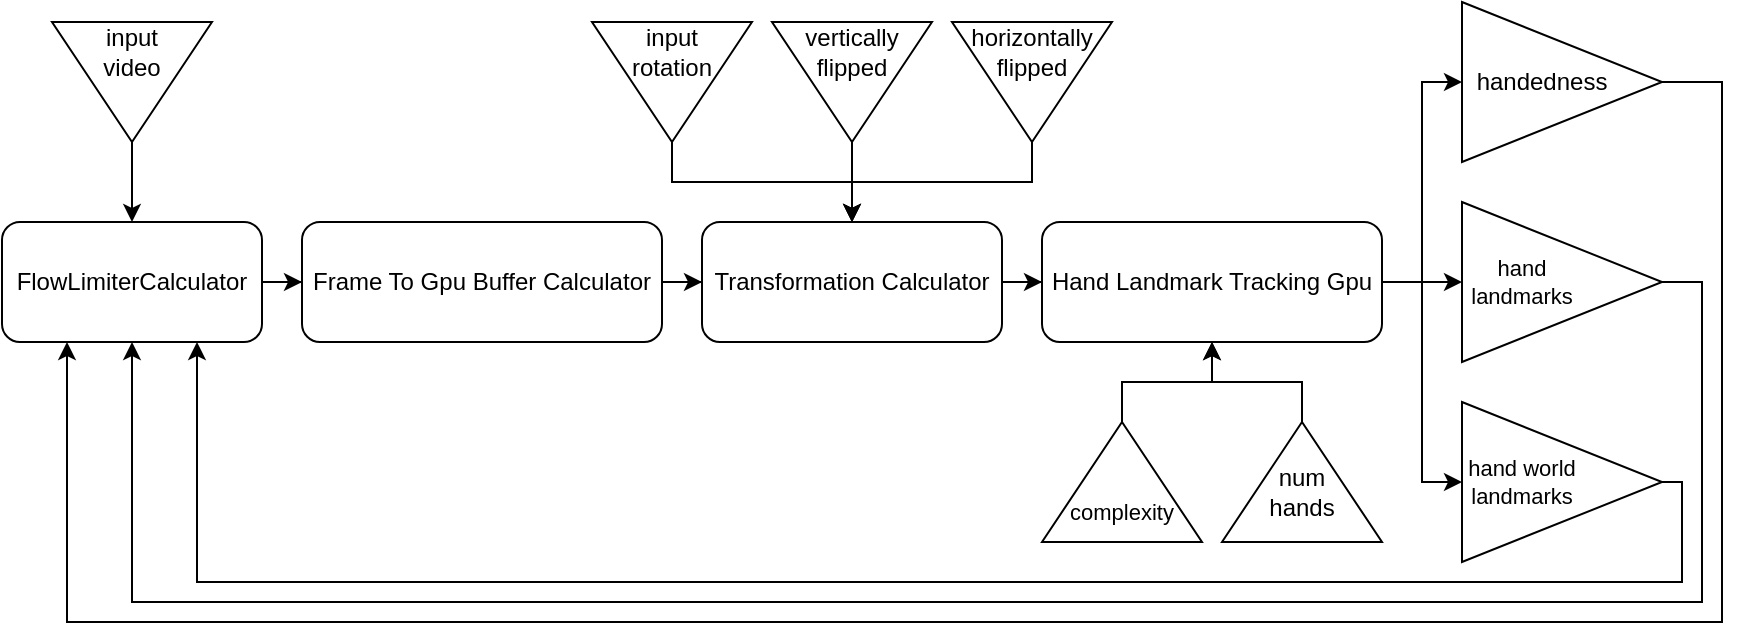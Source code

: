<mxfile version="24.6.4" type="device">
  <diagram id="WQocVdNKlPCn76hvvAIr" name="Pagina-1">
    <mxGraphModel dx="1709" dy="901" grid="1" gridSize="10" guides="1" tooltips="1" connect="1" arrows="1" fold="1" page="1" pageScale="1" pageWidth="827" pageHeight="1169" math="0" shadow="0">
      <root>
        <mxCell id="0" />
        <mxCell id="1" parent="0" />
        <mxCell id="mntwqy6oY0zWZ7ipV4xc-6" style="edgeStyle=orthogonalEdgeStyle;rounded=0;orthogonalLoop=1;jettySize=auto;html=1;entryX=0.5;entryY=0;entryDx=0;entryDy=0;" parent="1" source="mntwqy6oY0zWZ7ipV4xc-1" target="mntwqy6oY0zWZ7ipV4xc-5" edge="1">
          <mxGeometry relative="1" as="geometry" />
        </mxCell>
        <mxCell id="mntwqy6oY0zWZ7ipV4xc-1" value="" style="triangle;whiteSpace=wrap;html=1;direction=south;" parent="1" vertex="1">
          <mxGeometry x="205" y="340" width="80" height="60" as="geometry" />
        </mxCell>
        <mxCell id="mntwqy6oY0zWZ7ipV4xc-4" value="input video" style="text;html=1;strokeColor=none;fillColor=none;align=center;verticalAlign=middle;whiteSpace=wrap;rounded=0;" parent="1" vertex="1">
          <mxGeometry x="215" y="340" width="60" height="30" as="geometry" />
        </mxCell>
        <mxCell id="mntwqy6oY0zWZ7ipV4xc-13" style="edgeStyle=orthogonalEdgeStyle;rounded=0;orthogonalLoop=1;jettySize=auto;html=1;entryX=0;entryY=0.5;entryDx=0;entryDy=0;" parent="1" source="mntwqy6oY0zWZ7ipV4xc-5" target="mntwqy6oY0zWZ7ipV4xc-55" edge="1">
          <mxGeometry relative="1" as="geometry" />
        </mxCell>
        <mxCell id="mntwqy6oY0zWZ7ipV4xc-5" value="FlowLimiterCalculator" style="rounded=1;whiteSpace=wrap;html=1;" parent="1" vertex="1">
          <mxGeometry x="180" y="440" width="130" height="60" as="geometry" />
        </mxCell>
        <mxCell id="mntwqy6oY0zWZ7ipV4xc-11" style="edgeStyle=orthogonalEdgeStyle;rounded=0;orthogonalLoop=1;jettySize=auto;html=1;entryX=0.5;entryY=1;entryDx=0;entryDy=0;" parent="1" source="mntwqy6oY0zWZ7ipV4xc-2" target="mntwqy6oY0zWZ7ipV4xc-15" edge="1">
          <mxGeometry relative="1" as="geometry" />
        </mxCell>
        <mxCell id="mntwqy6oY0zWZ7ipV4xc-16" style="edgeStyle=orthogonalEdgeStyle;rounded=0;orthogonalLoop=1;jettySize=auto;html=1;entryX=0;entryY=0.5;entryDx=0;entryDy=0;" parent="1" source="mntwqy6oY0zWZ7ipV4xc-12" target="mntwqy6oY0zWZ7ipV4xc-15" edge="1">
          <mxGeometry relative="1" as="geometry" />
        </mxCell>
        <mxCell id="mntwqy6oY0zWZ7ipV4xc-12" value="Transformation Calculator" style="rounded=1;whiteSpace=wrap;html=1;" parent="1" vertex="1">
          <mxGeometry x="530" y="440" width="150" height="60" as="geometry" />
        </mxCell>
        <mxCell id="mntwqy6oY0zWZ7ipV4xc-32" style="edgeStyle=orthogonalEdgeStyle;rounded=0;orthogonalLoop=1;jettySize=auto;html=1;entryX=0;entryY=0.5;entryDx=0;entryDy=0;fontSize=11;" parent="1" source="mntwqy6oY0zWZ7ipV4xc-15" target="mntwqy6oY0zWZ7ipV4xc-21" edge="1">
          <mxGeometry relative="1" as="geometry" />
        </mxCell>
        <mxCell id="mntwqy6oY0zWZ7ipV4xc-33" style="edgeStyle=orthogonalEdgeStyle;rounded=0;orthogonalLoop=1;jettySize=auto;html=1;entryX=0;entryY=0.5;entryDx=0;entryDy=0;fontSize=11;" parent="1" source="mntwqy6oY0zWZ7ipV4xc-15" target="mntwqy6oY0zWZ7ipV4xc-28" edge="1">
          <mxGeometry relative="1" as="geometry" />
        </mxCell>
        <mxCell id="mntwqy6oY0zWZ7ipV4xc-34" style="edgeStyle=orthogonalEdgeStyle;rounded=0;orthogonalLoop=1;jettySize=auto;html=1;entryX=0;entryY=0.5;entryDx=0;entryDy=0;fontSize=11;" parent="1" source="mntwqy6oY0zWZ7ipV4xc-15" target="mntwqy6oY0zWZ7ipV4xc-27" edge="1">
          <mxGeometry relative="1" as="geometry" />
        </mxCell>
        <mxCell id="mntwqy6oY0zWZ7ipV4xc-15" value="Hand Landmark Tracking Gpu" style="rounded=1;whiteSpace=wrap;html=1;" parent="1" vertex="1">
          <mxGeometry x="700" y="440" width="170" height="60" as="geometry" />
        </mxCell>
        <mxCell id="mntwqy6oY0zWZ7ipV4xc-40" style="edgeStyle=orthogonalEdgeStyle;rounded=0;orthogonalLoop=1;jettySize=auto;html=1;entryX=0.5;entryY=1;entryDx=0;entryDy=0;fontSize=8;" parent="1" source="mntwqy6oY0zWZ7ipV4xc-37" target="mntwqy6oY0zWZ7ipV4xc-15" edge="1">
          <mxGeometry relative="1" as="geometry" />
        </mxCell>
        <mxCell id="mntwqy6oY0zWZ7ipV4xc-50" style="edgeStyle=orthogonalEdgeStyle;rounded=0;orthogonalLoop=1;jettySize=auto;html=1;entryX=0.5;entryY=0;entryDx=0;entryDy=0;fontSize=12;" parent="1" source="mntwqy6oY0zWZ7ipV4xc-41" target="mntwqy6oY0zWZ7ipV4xc-12" edge="1">
          <mxGeometry relative="1" as="geometry" />
        </mxCell>
        <mxCell id="mntwqy6oY0zWZ7ipV4xc-51" style="edgeStyle=orthogonalEdgeStyle;rounded=0;orthogonalLoop=1;jettySize=auto;html=1;fontSize=12;entryX=0.5;entryY=0;entryDx=0;entryDy=0;" parent="1" source="mntwqy6oY0zWZ7ipV4xc-47" target="mntwqy6oY0zWZ7ipV4xc-12" edge="1">
          <mxGeometry relative="1" as="geometry">
            <mxPoint x="686.75" y="410" as="targetPoint" />
          </mxGeometry>
        </mxCell>
        <mxCell id="mntwqy6oY0zWZ7ipV4xc-52" style="edgeStyle=orthogonalEdgeStyle;rounded=0;orthogonalLoop=1;jettySize=auto;html=1;fontSize=12;entryX=0.5;entryY=0;entryDx=0;entryDy=0;" parent="1" source="mntwqy6oY0zWZ7ipV4xc-43" target="mntwqy6oY0zWZ7ipV4xc-12" edge="1">
          <mxGeometry relative="1" as="geometry">
            <mxPoint x="696.75" y="390" as="targetPoint" />
          </mxGeometry>
        </mxCell>
        <mxCell id="mntwqy6oY0zWZ7ipV4xc-53" value="" style="group" parent="1" vertex="1" connectable="0">
          <mxGeometry x="475" y="340" width="260" height="60" as="geometry" />
        </mxCell>
        <mxCell id="mntwqy6oY0zWZ7ipV4xc-45" value="" style="group" parent="mntwqy6oY0zWZ7ipV4xc-53" vertex="1" connectable="0">
          <mxGeometry x="180" width="80" height="60" as="geometry" />
        </mxCell>
        <mxCell id="mntwqy6oY0zWZ7ipV4xc-43" value="" style="triangle;whiteSpace=wrap;html=1;fontSize=12;direction=south;" parent="mntwqy6oY0zWZ7ipV4xc-45" vertex="1">
          <mxGeometry width="80" height="60" as="geometry" />
        </mxCell>
        <mxCell id="mntwqy6oY0zWZ7ipV4xc-44" value="horizontally flipped" style="text;html=1;strokeColor=none;fillColor=none;align=center;verticalAlign=middle;whiteSpace=wrap;rounded=0;fontSize=12;" parent="mntwqy6oY0zWZ7ipV4xc-45" vertex="1">
          <mxGeometry x="10" width="60" height="30" as="geometry" />
        </mxCell>
        <mxCell id="mntwqy6oY0zWZ7ipV4xc-46" value="" style="group" parent="mntwqy6oY0zWZ7ipV4xc-53" vertex="1" connectable="0">
          <mxGeometry x="90" width="80" height="60" as="geometry" />
        </mxCell>
        <mxCell id="mntwqy6oY0zWZ7ipV4xc-47" value="" style="triangle;whiteSpace=wrap;html=1;fontSize=12;direction=south;" parent="mntwqy6oY0zWZ7ipV4xc-46" vertex="1">
          <mxGeometry width="80" height="60" as="geometry" />
        </mxCell>
        <mxCell id="mntwqy6oY0zWZ7ipV4xc-48" value="vertically flipped" style="text;html=1;strokeColor=none;fillColor=none;align=center;verticalAlign=middle;whiteSpace=wrap;rounded=0;fontSize=12;" parent="mntwqy6oY0zWZ7ipV4xc-46" vertex="1">
          <mxGeometry x="10" width="60" height="30" as="geometry" />
        </mxCell>
        <mxCell id="mntwqy6oY0zWZ7ipV4xc-49" value="" style="group" parent="mntwqy6oY0zWZ7ipV4xc-53" vertex="1" connectable="0">
          <mxGeometry width="80" height="60" as="geometry" />
        </mxCell>
        <mxCell id="mntwqy6oY0zWZ7ipV4xc-41" value="" style="triangle;whiteSpace=wrap;html=1;fontSize=12;direction=south;container=1;" parent="mntwqy6oY0zWZ7ipV4xc-49" vertex="1">
          <mxGeometry width="80" height="60" as="geometry" />
        </mxCell>
        <mxCell id="mntwqy6oY0zWZ7ipV4xc-42" value="input rotation" style="text;html=1;strokeColor=none;fillColor=none;align=center;verticalAlign=middle;whiteSpace=wrap;rounded=0;fontSize=12;" parent="mntwqy6oY0zWZ7ipV4xc-49" vertex="1">
          <mxGeometry x="10" width="60" height="30" as="geometry" />
        </mxCell>
        <mxCell id="mntwqy6oY0zWZ7ipV4xc-54" style="edgeStyle=orthogonalEdgeStyle;rounded=0;orthogonalLoop=1;jettySize=auto;html=1;entryX=0.5;entryY=1;entryDx=0;entryDy=0;fontSize=12;" parent="1" source="mntwqy6oY0zWZ7ipV4xc-20" target="mntwqy6oY0zWZ7ipV4xc-5" edge="1">
          <mxGeometry relative="1" as="geometry">
            <Array as="points">
              <mxPoint x="1030" y="470" />
              <mxPoint x="1030" y="630" />
              <mxPoint x="245" y="630" />
            </Array>
          </mxGeometry>
        </mxCell>
        <mxCell id="mntwqy6oY0zWZ7ipV4xc-56" style="edgeStyle=orthogonalEdgeStyle;rounded=0;orthogonalLoop=1;jettySize=auto;html=1;entryX=0;entryY=0.5;entryDx=0;entryDy=0;fontSize=12;" parent="1" source="mntwqy6oY0zWZ7ipV4xc-55" target="mntwqy6oY0zWZ7ipV4xc-12" edge="1">
          <mxGeometry relative="1" as="geometry" />
        </mxCell>
        <mxCell id="mntwqy6oY0zWZ7ipV4xc-55" value="Frame To Gpu Buffer Calculator" style="rounded=1;whiteSpace=wrap;html=1;fontSize=12;" parent="1" vertex="1">
          <mxGeometry x="330" y="440" width="180" height="60" as="geometry" />
        </mxCell>
        <mxCell id="mntwqy6oY0zWZ7ipV4xc-37" value="" style="triangle;whiteSpace=wrap;html=1;rotation=90;direction=west;" parent="1" vertex="1">
          <mxGeometry x="710" y="530" width="60" height="80" as="geometry" />
        </mxCell>
        <mxCell id="mntwqy6oY0zWZ7ipV4xc-38" value="&lt;font style=&quot;font-size: 11px;&quot;&gt;complexity&lt;/font&gt;" style="text;html=1;strokeColor=none;fillColor=none;align=center;verticalAlign=middle;whiteSpace=wrap;rounded=0;fontSize=11;" parent="1" vertex="1">
          <mxGeometry x="710" y="570" width="60" height="30" as="geometry" />
        </mxCell>
        <mxCell id="mntwqy6oY0zWZ7ipV4xc-2" value="" style="triangle;whiteSpace=wrap;html=1;rotation=90;direction=west;" parent="1" vertex="1">
          <mxGeometry x="800" y="530" width="60" height="80" as="geometry" />
        </mxCell>
        <mxCell id="mntwqy6oY0zWZ7ipV4xc-3" value="num hands" style="text;html=1;strokeColor=none;fillColor=none;align=center;verticalAlign=middle;whiteSpace=wrap;rounded=0;" parent="1" vertex="1">
          <mxGeometry x="800" y="560" width="60" height="30" as="geometry" />
        </mxCell>
        <mxCell id="1jzmOC59pX9w_4SDiBCB-6" style="edgeStyle=orthogonalEdgeStyle;rounded=0;orthogonalLoop=1;jettySize=auto;html=1;entryX=0.25;entryY=1;entryDx=0;entryDy=0;" edge="1" parent="1" source="mntwqy6oY0zWZ7ipV4xc-21" target="mntwqy6oY0zWZ7ipV4xc-5">
          <mxGeometry relative="1" as="geometry">
            <Array as="points">
              <mxPoint x="1040" y="370" />
              <mxPoint x="1040" y="640" />
              <mxPoint x="213" y="640" />
            </Array>
          </mxGeometry>
        </mxCell>
        <mxCell id="mntwqy6oY0zWZ7ipV4xc-21" value="" style="triangle;whiteSpace=wrap;html=1;" parent="1" vertex="1">
          <mxGeometry x="910" y="330" width="100" height="80" as="geometry" />
        </mxCell>
        <mxCell id="mntwqy6oY0zWZ7ipV4xc-26" value="handedness" style="text;html=1;strokeColor=none;fillColor=none;align=center;verticalAlign=middle;whiteSpace=wrap;rounded=0;fontSize=12;" parent="1" vertex="1">
          <mxGeometry x="920" y="355" width="60" height="30" as="geometry" />
        </mxCell>
        <mxCell id="mntwqy6oY0zWZ7ipV4xc-20" value="" style="triangle;whiteSpace=wrap;html=1;" parent="1" vertex="1">
          <mxGeometry x="910" y="430" width="100" height="80" as="geometry" />
        </mxCell>
        <mxCell id="mntwqy6oY0zWZ7ipV4xc-28" value="hand landmarks" style="text;html=1;strokeColor=none;fillColor=none;align=center;verticalAlign=middle;whiteSpace=wrap;rounded=0;fontSize=11;" parent="1" vertex="1">
          <mxGeometry x="910" y="455" width="60" height="30" as="geometry" />
        </mxCell>
        <mxCell id="1jzmOC59pX9w_4SDiBCB-5" style="edgeStyle=orthogonalEdgeStyle;rounded=0;orthogonalLoop=1;jettySize=auto;html=1;entryX=0.75;entryY=1;entryDx=0;entryDy=0;" edge="1" parent="1" source="mntwqy6oY0zWZ7ipV4xc-19" target="mntwqy6oY0zWZ7ipV4xc-5">
          <mxGeometry relative="1" as="geometry">
            <Array as="points">
              <mxPoint x="1020" y="570" />
              <mxPoint x="1020" y="620" />
              <mxPoint x="278" y="620" />
            </Array>
          </mxGeometry>
        </mxCell>
        <mxCell id="mntwqy6oY0zWZ7ipV4xc-19" value="" style="triangle;whiteSpace=wrap;html=1;" parent="1" vertex="1">
          <mxGeometry x="910" y="530" width="100" height="80" as="geometry" />
        </mxCell>
        <mxCell id="mntwqy6oY0zWZ7ipV4xc-27" value="hand world landmarks" style="text;html=1;strokeColor=none;fillColor=none;align=center;verticalAlign=middle;whiteSpace=wrap;rounded=0;fontSize=11;" parent="1" vertex="1">
          <mxGeometry x="910" y="555" width="60" height="30" as="geometry" />
        </mxCell>
      </root>
    </mxGraphModel>
  </diagram>
</mxfile>
